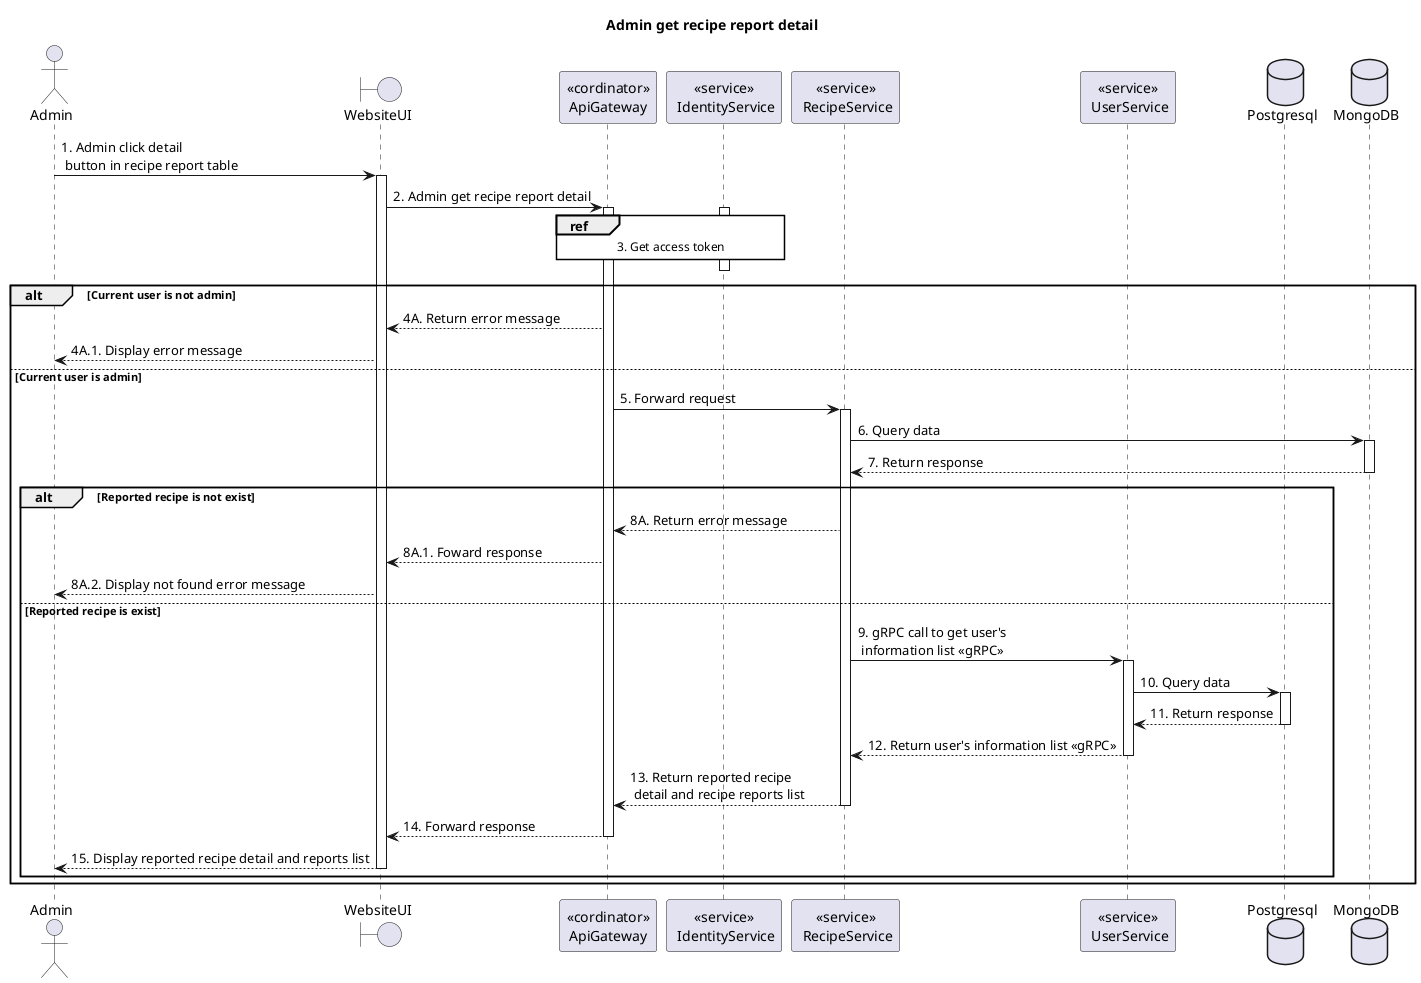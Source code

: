 @startuml Sequence
title "Admin get recipe report detail"
' Style section
<style>
  sequenceDiagram {
    reference {
      BackGroundColor white
    }
}
</style>

actor Admin
boundary WebsiteUI
participant "<<cordinator>>\nApiGateway" as ApiGateway
participant "<<service>>\n IdentityService" as IdentityService
participant "<<service>>\n RecipeService" as RecipeService
participant "<<service>>\n UserService" as UserService
database Postgresql
database MongoDB

Admin -> WebsiteUI++: 1. Admin click detail \n button in recipe report table
WebsiteUI -> ApiGateway++: 2. Admin get recipe report detail

activate IdentityService
ref over ApiGateway, IdentityService: 3. Get access token
ApiGateway -[hidden]-> IdentityService
deactivate IdentityService

alt Current user is not admin
    WebsiteUI <-- ApiGateway: 4A. Return error message
    Admin <-- WebsiteUI: 4A.1. Display error message
else Current user is admin
ApiGateway -> RecipeService++: 5. Forward request
RecipeService -> MongoDB++: 6. Query data
RecipeService <-- MongoDB--: 7. Return response
  alt Reported recipe is not exist
      ApiGateway <-- RecipeService: 8A. Return error message
      WebsiteUI <-- ApiGateway: 8A.1. Foward response
      Admin <-- WebsiteUI: 8A.2. Display not found error message
  else Reported recipe is exist
      RecipeService -> UserService++: 9. gRPC call to get user's \n information list <<gRPC>>
      UserService -> Postgresql++: 10. Query data
      UserService <-- Postgresql--: 11. Return response
      RecipeService <-- UserService--: 12. Return user's information list <<gRPC>>
      ApiGateway <-- RecipeService--: 13. Return reported recipe \n detail and recipe reports list
      WebsiteUI <-- ApiGateway--: 14. Forward response
      Admin <-- WebsiteUI--: 15. Display reported recipe detail and reports list
  end alt
end alt

@enduml